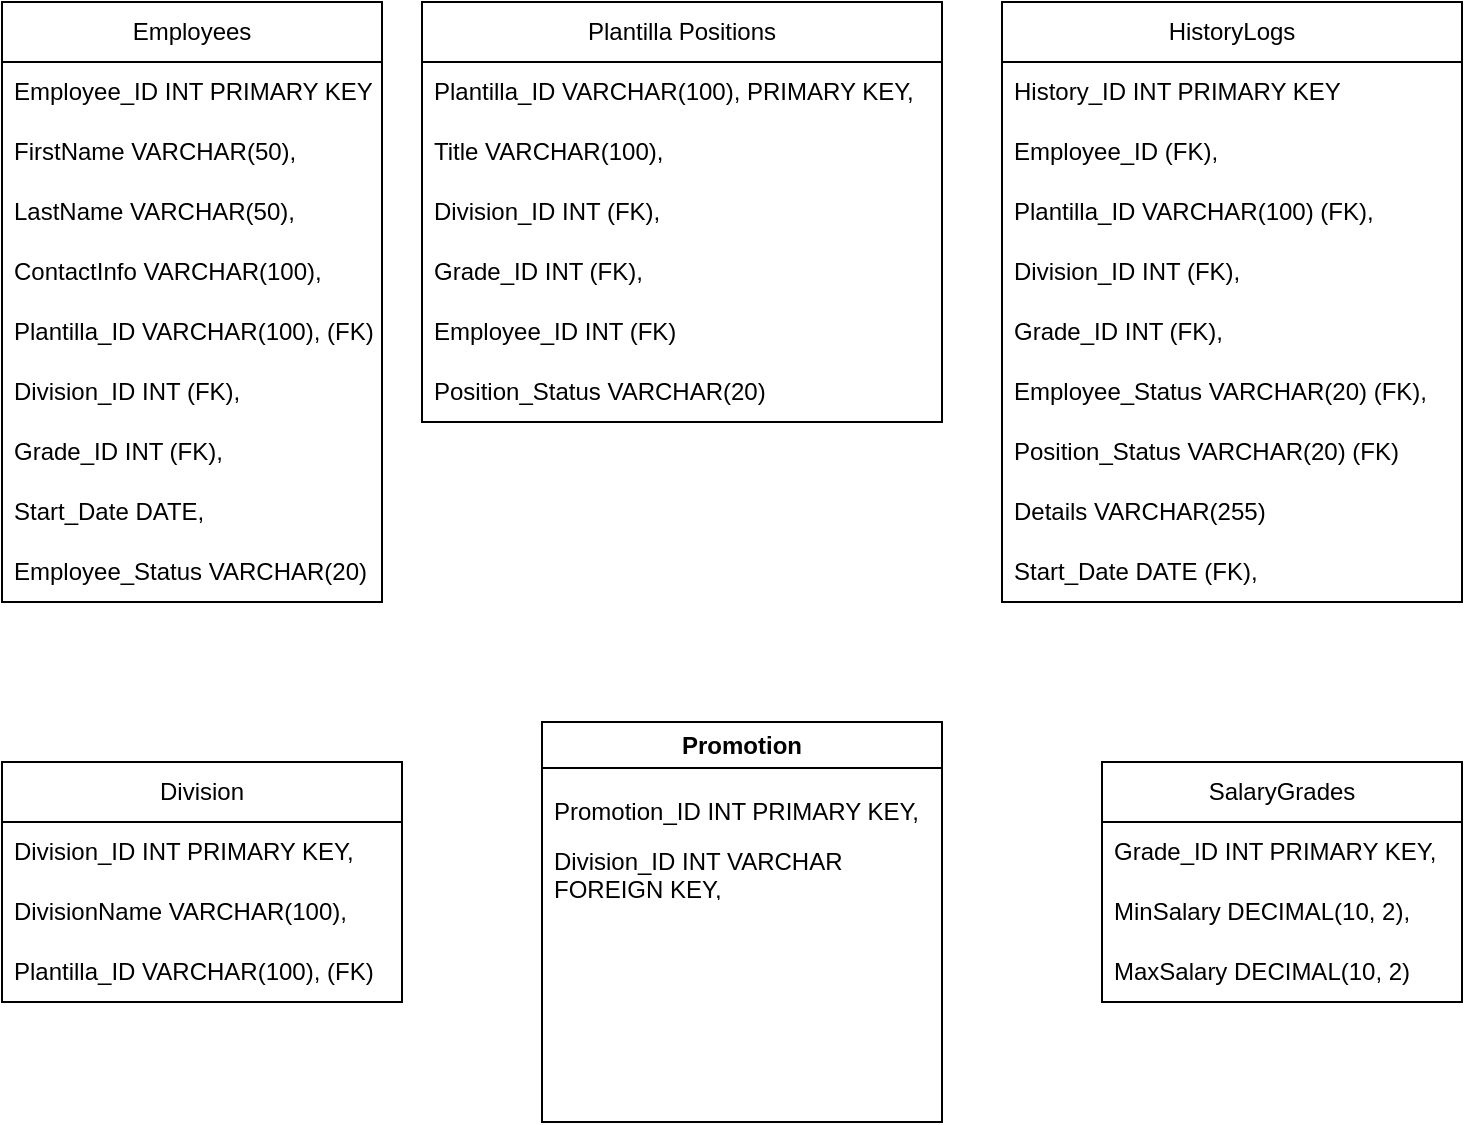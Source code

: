 <mxfile version="24.2.8" type="github">
  <diagram name="Page-1" id="rJivLmG_u7byOfLQ715w">
    <mxGraphModel dx="850" dy="460" grid="1" gridSize="10" guides="0" tooltips="1" connect="1" arrows="0" fold="1" page="1" pageScale="1" pageWidth="827" pageHeight="1169" math="0" shadow="0">
      <root>
        <mxCell id="0" />
        <mxCell id="1" parent="0" />
        <mxCell id="c4qNmbaeTgMDP8Hl77cQ-3" value="Employees" style="swimlane;fontStyle=0;childLayout=stackLayout;horizontal=1;startSize=30;horizontalStack=0;resizeParent=1;resizeParentMax=0;resizeLast=0;collapsible=1;marginBottom=0;whiteSpace=wrap;html=1;labelBackgroundColor=none;" parent="1" vertex="1">
          <mxGeometry x="10" y="140" width="190" height="300" as="geometry">
            <mxRectangle x="10" y="140" width="100" height="30" as="alternateBounds" />
          </mxGeometry>
        </mxCell>
        <mxCell id="c4qNmbaeTgMDP8Hl77cQ-4" value="Employee_ID INT PRIMARY KEY" style="text;strokeColor=none;fillColor=none;align=left;verticalAlign=middle;spacingLeft=4;spacingRight=4;overflow=hidden;points=[[0,0.5],[1,0.5]];portConstraint=eastwest;rotatable=0;whiteSpace=wrap;html=1;labelBackgroundColor=none;" parent="c4qNmbaeTgMDP8Hl77cQ-3" vertex="1">
          <mxGeometry y="30" width="190" height="30" as="geometry" />
        </mxCell>
        <mxCell id="c4qNmbaeTgMDP8Hl77cQ-5" value="FirstName VARCHAR(50)," style="text;strokeColor=none;fillColor=none;align=left;verticalAlign=middle;spacingLeft=4;spacingRight=4;overflow=hidden;points=[[0,0.5],[1,0.5]];portConstraint=eastwest;rotatable=0;whiteSpace=wrap;html=1;labelBackgroundColor=none;" parent="c4qNmbaeTgMDP8Hl77cQ-3" vertex="1">
          <mxGeometry y="60" width="190" height="30" as="geometry" />
        </mxCell>
        <mxCell id="c4qNmbaeTgMDP8Hl77cQ-6" value="LastName VARCHAR(50)," style="text;strokeColor=none;fillColor=none;align=left;verticalAlign=middle;spacingLeft=4;spacingRight=4;overflow=hidden;points=[[0,0.5],[1,0.5]];portConstraint=eastwest;rotatable=0;whiteSpace=wrap;html=1;labelBackgroundColor=none;" parent="c4qNmbaeTgMDP8Hl77cQ-3" vertex="1">
          <mxGeometry y="90" width="190" height="30" as="geometry" />
        </mxCell>
        <mxCell id="c4qNmbaeTgMDP8Hl77cQ-7" value="ContactInfo VARCHAR(100)," style="text;strokeColor=none;fillColor=none;align=left;verticalAlign=middle;spacingLeft=4;spacingRight=4;overflow=hidden;points=[[0,0.5],[1,0.5]];portConstraint=eastwest;rotatable=0;whiteSpace=wrap;html=1;labelBackgroundColor=none;" parent="c4qNmbaeTgMDP8Hl77cQ-3" vertex="1">
          <mxGeometry y="120" width="190" height="30" as="geometry" />
        </mxCell>
        <mxCell id="c4qNmbaeTgMDP8Hl77cQ-8" value="Plantilla_ID VARCHAR(100), (FK)" style="text;strokeColor=none;fillColor=none;align=left;verticalAlign=middle;spacingLeft=4;spacingRight=4;overflow=hidden;points=[[0,0.5],[1,0.5]];portConstraint=eastwest;rotatable=0;whiteSpace=wrap;html=1;labelBackgroundColor=none;" parent="c4qNmbaeTgMDP8Hl77cQ-3" vertex="1">
          <mxGeometry y="150" width="190" height="30" as="geometry" />
        </mxCell>
        <mxCell id="c4qNmbaeTgMDP8Hl77cQ-9" value="Division_ID INT (FK)," style="text;strokeColor=none;fillColor=none;align=left;verticalAlign=middle;spacingLeft=4;spacingRight=4;overflow=hidden;points=[[0,0.5],[1,0.5]];portConstraint=eastwest;rotatable=0;whiteSpace=wrap;html=1;labelBackgroundColor=none;" parent="c4qNmbaeTgMDP8Hl77cQ-3" vertex="1">
          <mxGeometry y="180" width="190" height="30" as="geometry" />
        </mxCell>
        <mxCell id="c4qNmbaeTgMDP8Hl77cQ-10" value="Grade_ID INT (FK)," style="text;strokeColor=none;fillColor=none;align=left;verticalAlign=middle;spacingLeft=4;spacingRight=4;overflow=hidden;points=[[0,0.5],[1,0.5]];portConstraint=eastwest;rotatable=0;whiteSpace=wrap;html=1;labelBackgroundColor=none;" parent="c4qNmbaeTgMDP8Hl77cQ-3" vertex="1">
          <mxGeometry y="210" width="190" height="30" as="geometry" />
        </mxCell>
        <mxCell id="QGogBRO9ZuWCBEYIohsc-16" value="Start_Date DATE," style="text;strokeColor=none;fillColor=none;align=left;verticalAlign=middle;spacingLeft=4;spacingRight=4;overflow=hidden;points=[[0,0.5],[1,0.5]];portConstraint=eastwest;rotatable=0;whiteSpace=wrap;html=1;labelBackgroundColor=none;" parent="c4qNmbaeTgMDP8Hl77cQ-3" vertex="1">
          <mxGeometry y="240" width="190" height="30" as="geometry" />
        </mxCell>
        <mxCell id="c4qNmbaeTgMDP8Hl77cQ-11" value="Employee_Status VARCHAR(20)" style="text;strokeColor=none;fillColor=none;align=left;verticalAlign=middle;spacingLeft=4;spacingRight=4;overflow=hidden;points=[[0,0.5],[1,0.5]];portConstraint=eastwest;rotatable=0;whiteSpace=wrap;html=1;labelBackgroundColor=none;" parent="c4qNmbaeTgMDP8Hl77cQ-3" vertex="1">
          <mxGeometry y="270" width="190" height="30" as="geometry" />
        </mxCell>
        <mxCell id="c4qNmbaeTgMDP8Hl77cQ-12" value="Plantilla Positions" style="swimlane;fontStyle=0;childLayout=stackLayout;horizontal=1;startSize=30;horizontalStack=0;resizeParent=1;resizeParentMax=0;resizeLast=0;collapsible=1;marginBottom=0;whiteSpace=wrap;html=1;labelBackgroundColor=none;" parent="1" vertex="1">
          <mxGeometry x="220" y="140" width="260" height="210" as="geometry" />
        </mxCell>
        <mxCell id="c4qNmbaeTgMDP8Hl77cQ-13" value="Plantilla_ID VARCHAR(100),&amp;nbsp;PRIMARY KEY," style="text;strokeColor=none;fillColor=none;align=left;verticalAlign=middle;spacingLeft=4;spacingRight=4;overflow=hidden;points=[[0,0.5],[1,0.5]];portConstraint=eastwest;rotatable=0;whiteSpace=wrap;html=1;labelBackgroundColor=none;" parent="c4qNmbaeTgMDP8Hl77cQ-12" vertex="1">
          <mxGeometry y="30" width="260" height="30" as="geometry" />
        </mxCell>
        <mxCell id="c4qNmbaeTgMDP8Hl77cQ-14" value="Title VARCHAR(100)," style="text;strokeColor=none;fillColor=none;align=left;verticalAlign=middle;spacingLeft=4;spacingRight=4;overflow=hidden;points=[[0,0.5],[1,0.5]];portConstraint=eastwest;rotatable=0;whiteSpace=wrap;html=1;labelBackgroundColor=none;" parent="c4qNmbaeTgMDP8Hl77cQ-12" vertex="1">
          <mxGeometry y="60" width="260" height="30" as="geometry" />
        </mxCell>
        <mxCell id="c4qNmbaeTgMDP8Hl77cQ-15" value="Division_ID INT (FK)," style="text;strokeColor=none;fillColor=none;align=left;verticalAlign=middle;spacingLeft=4;spacingRight=4;overflow=hidden;points=[[0,0.5],[1,0.5]];portConstraint=eastwest;rotatable=0;whiteSpace=wrap;html=1;labelBackgroundColor=none;" parent="c4qNmbaeTgMDP8Hl77cQ-12" vertex="1">
          <mxGeometry y="90" width="260" height="30" as="geometry" />
        </mxCell>
        <mxCell id="QGogBRO9ZuWCBEYIohsc-2" value="Grade_ID INT (FK),&amp;nbsp;" style="text;strokeColor=none;fillColor=none;align=left;verticalAlign=middle;spacingLeft=4;spacingRight=4;overflow=hidden;points=[[0,0.5],[1,0.5]];portConstraint=eastwest;rotatable=0;whiteSpace=wrap;html=1;labelBackgroundColor=none;" parent="c4qNmbaeTgMDP8Hl77cQ-12" vertex="1">
          <mxGeometry y="120" width="260" height="30" as="geometry" />
        </mxCell>
        <mxCell id="QGogBRO9ZuWCBEYIohsc-19" value="Employee_ID INT (FK)" style="text;strokeColor=none;fillColor=none;align=left;verticalAlign=middle;spacingLeft=4;spacingRight=4;overflow=hidden;points=[[0,0.5],[1,0.5]];portConstraint=eastwest;rotatable=0;whiteSpace=wrap;html=1;labelBackgroundColor=none;" parent="c4qNmbaeTgMDP8Hl77cQ-12" vertex="1">
          <mxGeometry y="150" width="260" height="30" as="geometry" />
        </mxCell>
        <mxCell id="QGogBRO9ZuWCBEYIohsc-12" value="Position_Status VARCHAR(20)" style="text;strokeColor=none;fillColor=none;align=left;verticalAlign=middle;spacingLeft=4;spacingRight=4;overflow=hidden;points=[[0,0.5],[1,0.5]];portConstraint=eastwest;rotatable=0;whiteSpace=wrap;html=1;labelBackgroundColor=none;" parent="c4qNmbaeTgMDP8Hl77cQ-12" vertex="1">
          <mxGeometry y="180" width="260" height="30" as="geometry" />
        </mxCell>
        <mxCell id="c4qNmbaeTgMDP8Hl77cQ-26" value="Division" style="swimlane;fontStyle=0;childLayout=stackLayout;horizontal=1;startSize=30;horizontalStack=0;resizeParent=1;resizeParentMax=0;resizeLast=0;collapsible=1;marginBottom=0;whiteSpace=wrap;html=1;labelBackgroundColor=none;" parent="1" vertex="1">
          <mxGeometry x="10" y="520" width="200" height="120" as="geometry" />
        </mxCell>
        <mxCell id="c4qNmbaeTgMDP8Hl77cQ-27" value="Division_ID INT PRIMARY KEY," style="text;strokeColor=none;fillColor=none;align=left;verticalAlign=middle;spacingLeft=4;spacingRight=4;overflow=hidden;points=[[0,0.5],[1,0.5]];portConstraint=eastwest;rotatable=0;whiteSpace=wrap;html=1;labelBackgroundColor=none;" parent="c4qNmbaeTgMDP8Hl77cQ-26" vertex="1">
          <mxGeometry y="30" width="200" height="30" as="geometry" />
        </mxCell>
        <mxCell id="c4qNmbaeTgMDP8Hl77cQ-28" value="DivisionName VARCHAR(100)," style="text;strokeColor=none;fillColor=none;align=left;verticalAlign=middle;spacingLeft=4;spacingRight=4;overflow=hidden;points=[[0,0.5],[1,0.5]];portConstraint=eastwest;rotatable=0;whiteSpace=wrap;html=1;labelBackgroundColor=none;" parent="c4qNmbaeTgMDP8Hl77cQ-26" vertex="1">
          <mxGeometry y="60" width="200" height="30" as="geometry" />
        </mxCell>
        <mxCell id="c4qNmbaeTgMDP8Hl77cQ-29" value="Plantilla_ID VARCHAR(100), (FK)" style="text;strokeColor=none;fillColor=none;align=left;verticalAlign=middle;spacingLeft=4;spacingRight=4;overflow=hidden;points=[[0,0.5],[1,0.5]];portConstraint=eastwest;rotatable=0;whiteSpace=wrap;html=1;labelBackgroundColor=none;" parent="c4qNmbaeTgMDP8Hl77cQ-26" vertex="1">
          <mxGeometry y="90" width="200" height="30" as="geometry" />
        </mxCell>
        <mxCell id="c4qNmbaeTgMDP8Hl77cQ-30" value="SalaryGrades" style="swimlane;fontStyle=0;childLayout=stackLayout;horizontal=1;startSize=30;horizontalStack=0;resizeParent=1;resizeParentMax=0;resizeLast=0;collapsible=1;marginBottom=0;whiteSpace=wrap;html=1;labelBackgroundColor=none;" parent="1" vertex="1">
          <mxGeometry x="560" y="520" width="180" height="120" as="geometry" />
        </mxCell>
        <mxCell id="c4qNmbaeTgMDP8Hl77cQ-31" value="Grade_ID INT PRIMARY KEY," style="text;strokeColor=none;fillColor=none;align=left;verticalAlign=middle;spacingLeft=4;spacingRight=4;overflow=hidden;points=[[0,0.5],[1,0.5]];portConstraint=eastwest;rotatable=0;whiteSpace=wrap;html=1;labelBackgroundColor=none;" parent="c4qNmbaeTgMDP8Hl77cQ-30" vertex="1">
          <mxGeometry y="30" width="180" height="30" as="geometry" />
        </mxCell>
        <mxCell id="c4qNmbaeTgMDP8Hl77cQ-32" value="MinSalary DECIMAL(10, 2)," style="text;strokeColor=none;fillColor=none;align=left;verticalAlign=middle;spacingLeft=4;spacingRight=4;overflow=hidden;points=[[0,0.5],[1,0.5]];portConstraint=eastwest;rotatable=0;whiteSpace=wrap;html=1;labelBackgroundColor=none;" parent="c4qNmbaeTgMDP8Hl77cQ-30" vertex="1">
          <mxGeometry y="60" width="180" height="30" as="geometry" />
        </mxCell>
        <mxCell id="c4qNmbaeTgMDP8Hl77cQ-33" value="MaxSalary DECIMAL(10, 2)" style="text;strokeColor=none;fillColor=none;align=left;verticalAlign=middle;spacingLeft=4;spacingRight=4;overflow=hidden;points=[[0,0.5],[1,0.5]];portConstraint=eastwest;rotatable=0;whiteSpace=wrap;html=1;labelBackgroundColor=none;" parent="c4qNmbaeTgMDP8Hl77cQ-30" vertex="1">
          <mxGeometry y="90" width="180" height="30" as="geometry" />
        </mxCell>
        <mxCell id="c4qNmbaeTgMDP8Hl77cQ-34" value="HistoryLogs" style="swimlane;fontStyle=0;childLayout=stackLayout;horizontal=1;startSize=30;horizontalStack=0;resizeParent=1;resizeParentMax=0;resizeLast=0;collapsible=1;marginBottom=0;whiteSpace=wrap;html=1;labelBackgroundColor=none;" parent="1" vertex="1">
          <mxGeometry x="510" y="140" width="230" height="300" as="geometry" />
        </mxCell>
        <mxCell id="c4qNmbaeTgMDP8Hl77cQ-35" value="History_ID INT PRIMARY KEY" style="text;strokeColor=none;fillColor=none;align=left;verticalAlign=middle;spacingLeft=4;spacingRight=4;overflow=hidden;points=[[0,0.5],[1,0.5]];portConstraint=eastwest;rotatable=0;whiteSpace=wrap;html=1;labelBackgroundColor=none;" parent="c4qNmbaeTgMDP8Hl77cQ-34" vertex="1">
          <mxGeometry y="30" width="230" height="30" as="geometry" />
        </mxCell>
        <mxCell id="c4qNmbaeTgMDP8Hl77cQ-36" value="Employee_ID (FK)," style="text;strokeColor=none;fillColor=none;align=left;verticalAlign=middle;spacingLeft=4;spacingRight=4;overflow=hidden;points=[[0,0.5],[1,0.5]];portConstraint=eastwest;rotatable=0;whiteSpace=wrap;html=1;labelBackgroundColor=none;" parent="c4qNmbaeTgMDP8Hl77cQ-34" vertex="1">
          <mxGeometry y="60" width="230" height="30" as="geometry" />
        </mxCell>
        <mxCell id="c4qNmbaeTgMDP8Hl77cQ-37" value="Plantilla_ID VARCHAR(100) (FK)," style="text;strokeColor=none;fillColor=none;align=left;verticalAlign=middle;spacingLeft=4;spacingRight=4;overflow=hidden;points=[[0,0.5],[1,0.5]];portConstraint=eastwest;rotatable=0;whiteSpace=wrap;html=1;labelBackgroundColor=none;" parent="c4qNmbaeTgMDP8Hl77cQ-34" vertex="1">
          <mxGeometry y="90" width="230" height="30" as="geometry" />
        </mxCell>
        <mxCell id="c4qNmbaeTgMDP8Hl77cQ-38" value="Division_ID INT (FK)," style="text;strokeColor=none;fillColor=none;align=left;verticalAlign=middle;spacingLeft=4;spacingRight=4;overflow=hidden;points=[[0,0.5],[1,0.5]];portConstraint=eastwest;rotatable=0;whiteSpace=wrap;html=1;labelBackgroundColor=none;" parent="c4qNmbaeTgMDP8Hl77cQ-34" vertex="1">
          <mxGeometry y="120" width="230" height="30" as="geometry" />
        </mxCell>
        <mxCell id="c4qNmbaeTgMDP8Hl77cQ-39" value="Grade_ID INT (FK)," style="text;strokeColor=none;fillColor=none;align=left;verticalAlign=middle;spacingLeft=4;spacingRight=4;overflow=hidden;points=[[0,0.5],[1,0.5]];portConstraint=eastwest;rotatable=0;whiteSpace=wrap;html=1;labelBackgroundColor=none;" parent="c4qNmbaeTgMDP8Hl77cQ-34" vertex="1">
          <mxGeometry y="150" width="230" height="30" as="geometry" />
        </mxCell>
        <mxCell id="QGogBRO9ZuWCBEYIohsc-15" value="Employee_Status VARCHAR(20) (FK)," style="text;strokeColor=none;fillColor=none;align=left;verticalAlign=middle;spacingLeft=4;spacingRight=4;overflow=hidden;points=[[0,0.5],[1,0.5]];portConstraint=eastwest;rotatable=0;whiteSpace=wrap;html=1;labelBackgroundColor=none;" parent="c4qNmbaeTgMDP8Hl77cQ-34" vertex="1">
          <mxGeometry y="180" width="230" height="30" as="geometry" />
        </mxCell>
        <mxCell id="QGogBRO9ZuWCBEYIohsc-20" value="Position_Status VARCHAR(20) (FK)" style="text;strokeColor=none;fillColor=none;align=left;verticalAlign=middle;spacingLeft=4;spacingRight=4;overflow=hidden;points=[[0,0.5],[1,0.5]];portConstraint=eastwest;rotatable=0;whiteSpace=wrap;html=1;labelBackgroundColor=none;" parent="c4qNmbaeTgMDP8Hl77cQ-34" vertex="1">
          <mxGeometry y="210" width="230" height="30" as="geometry" />
        </mxCell>
        <mxCell id="c4qNmbaeTgMDP8Hl77cQ-40" value="Details VARCHAR(255)" style="text;strokeColor=none;fillColor=none;align=left;verticalAlign=middle;spacingLeft=4;spacingRight=4;overflow=hidden;points=[[0,0.5],[1,0.5]];portConstraint=eastwest;rotatable=0;whiteSpace=wrap;html=1;labelBackgroundColor=none;" parent="c4qNmbaeTgMDP8Hl77cQ-34" vertex="1">
          <mxGeometry y="240" width="230" height="30" as="geometry" />
        </mxCell>
        <mxCell id="QGogBRO9ZuWCBEYIohsc-14" value="Start_Date DATE (FK)," style="text;strokeColor=none;fillColor=none;align=left;verticalAlign=middle;spacingLeft=4;spacingRight=4;overflow=hidden;points=[[0,0.5],[1,0.5]];portConstraint=eastwest;rotatable=0;whiteSpace=wrap;html=1;labelBackgroundColor=none;" parent="c4qNmbaeTgMDP8Hl77cQ-34" vertex="1">
          <mxGeometry y="270" width="230" height="30" as="geometry" />
        </mxCell>
        <mxCell id="kZHLgTD_gWmElh8028zo-1" value="Promotion" style="swimlane;whiteSpace=wrap;html=1;" vertex="1" parent="1">
          <mxGeometry x="280" y="500" width="200" height="200" as="geometry" />
        </mxCell>
        <mxCell id="kZHLgTD_gWmElh8028zo-2" value="Promotion_ID INT PRIMARY KEY," style="text;strokeColor=none;fillColor=none;align=left;verticalAlign=middle;spacingLeft=4;spacingRight=4;overflow=hidden;points=[[0,0.5],[1,0.5]];portConstraint=eastwest;rotatable=0;whiteSpace=wrap;html=1;labelBackgroundColor=none;" vertex="1" parent="kZHLgTD_gWmElh8028zo-1">
          <mxGeometry y="30" width="200" height="30" as="geometry" />
        </mxCell>
        <mxCell id="kZHLgTD_gWmElh8028zo-3" value="Division_ID INT VARCHAR FOREIGN KEY," style="text;strokeColor=none;fillColor=none;align=left;verticalAlign=middle;spacingLeft=4;spacingRight=4;overflow=hidden;points=[[0,0.5],[1,0.5]];portConstraint=eastwest;rotatable=0;whiteSpace=wrap;html=1;labelBackgroundColor=none;" vertex="1" parent="kZHLgTD_gWmElh8028zo-1">
          <mxGeometry y="60" width="200" height="30" as="geometry" />
        </mxCell>
      </root>
    </mxGraphModel>
  </diagram>
</mxfile>
